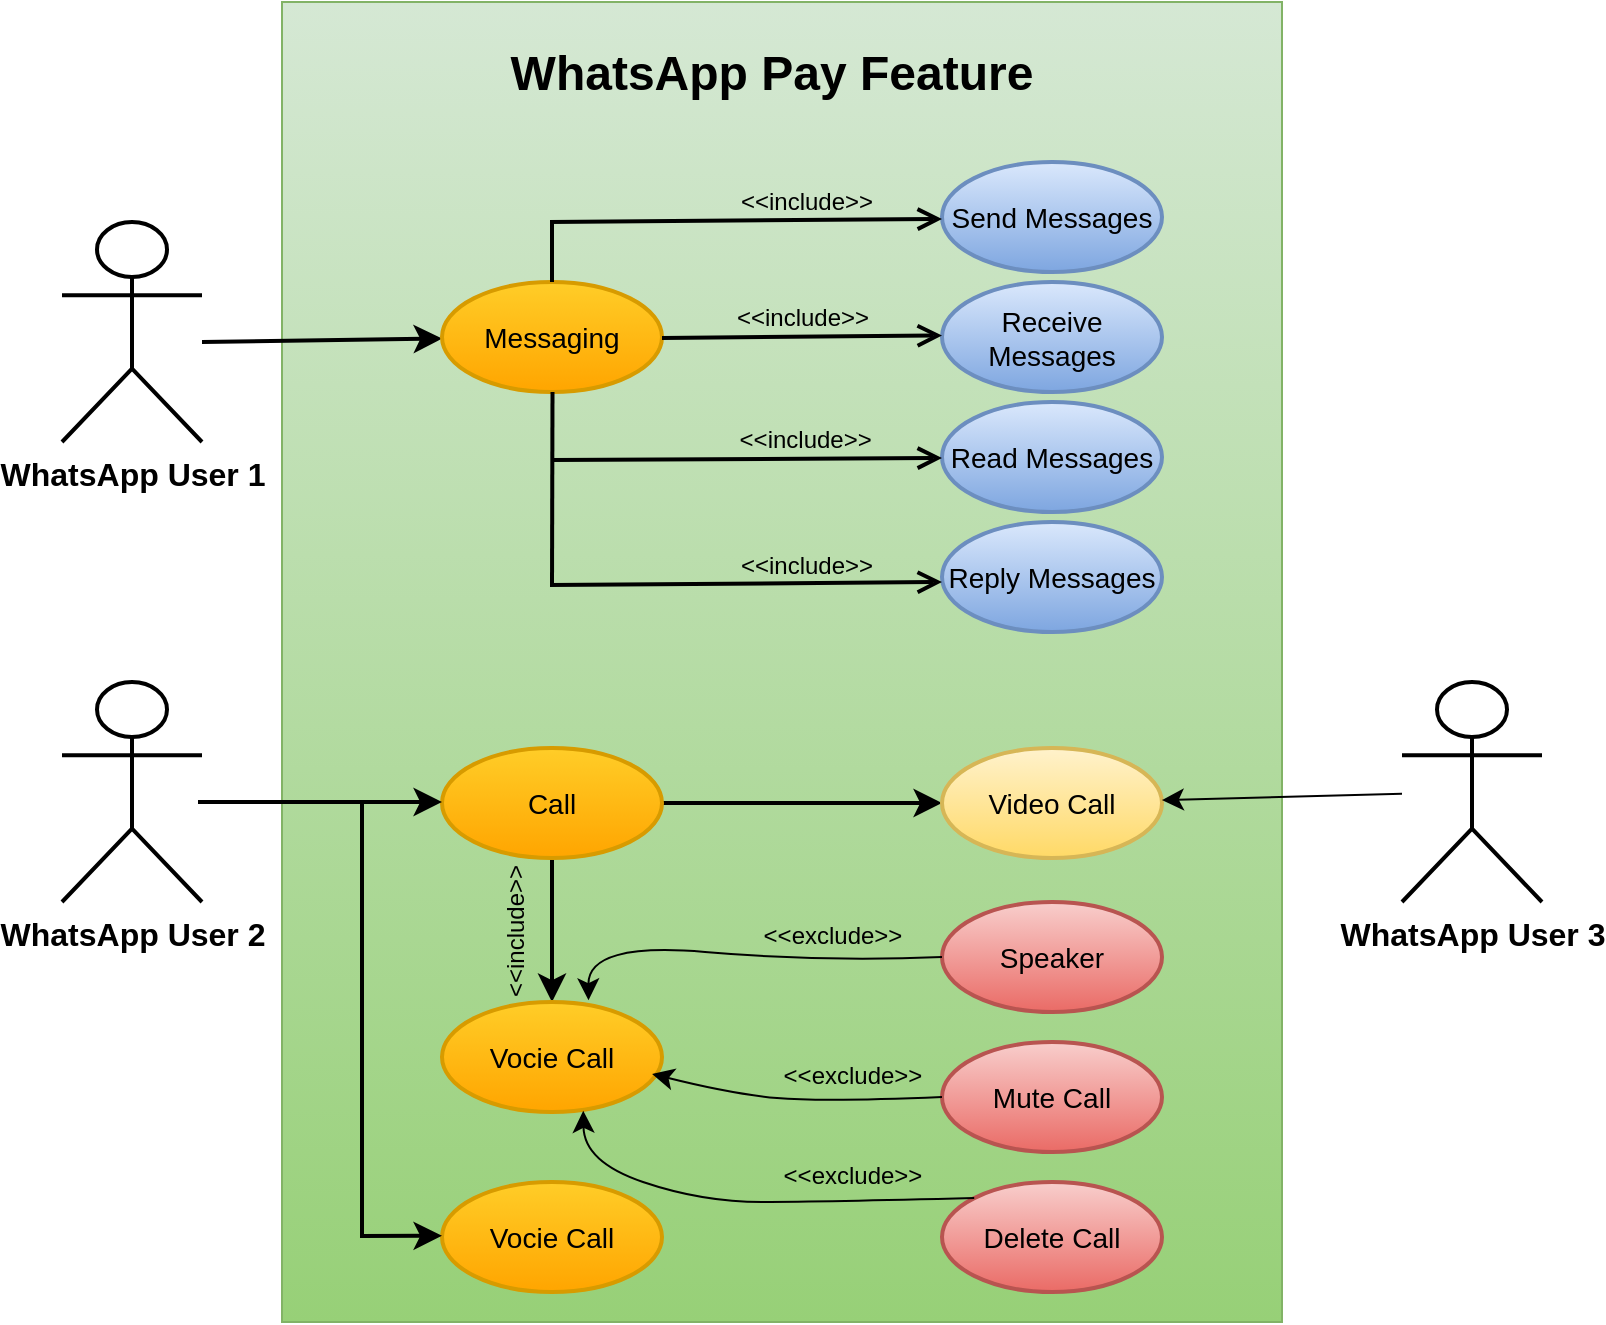 <mxfile version="24.6.1" type="device">
  <diagram name="Page-1" id="yBp0QurF_RXcNHoxuHTx">
    <mxGraphModel dx="1794" dy="1658" grid="1" gridSize="10" guides="1" tooltips="1" connect="1" arrows="1" fold="1" page="1" pageScale="1" pageWidth="850" pageHeight="1100" math="0" shadow="0">
      <root>
        <mxCell id="0" />
        <mxCell id="1" parent="0" />
        <mxCell id="xnf2Qr-3N1n-Pf1lJ6ix-61" value="" style="whiteSpace=wrap;html=1;aspect=fixed;fillColor=#d5e8d4;gradientColor=#97d077;strokeColor=#82b366;rotation=0;" vertex="1" parent="1">
          <mxGeometry x="120" y="420" width="500" height="660" as="geometry" />
        </mxCell>
        <mxCell id="xnf2Qr-3N1n-Pf1lJ6ix-8" value="&lt;b&gt;&lt;font style=&quot;font-size: 24px;&quot;&gt;WhatsApp Pay Feature&lt;/font&gt;&lt;/b&gt;" style="html=1;strokeColor=none;fillColor=none;align=center;verticalAlign=middle;spacingLeft=4;spacingRight=4;rotatable=0;points=[[0,0.5],[1,0.5]];resizeWidth=1;whiteSpace=wrap;" vertex="1" parent="1">
          <mxGeometry x="150" y="431.74" width="430" height="48.261" as="geometry" />
        </mxCell>
        <mxCell id="xnf2Qr-3N1n-Pf1lJ6ix-16" value="&lt;span&gt;&lt;font style=&quot;font-size: 16px;&quot;&gt;WhatsApp User 2&lt;/font&gt;&lt;/span&gt;" style="shape=umlActor;verticalLabelPosition=bottom;verticalAlign=top;html=1;fontStyle=1;strokeWidth=2;" vertex="1" parent="1">
          <mxGeometry x="10" y="760" width="70" height="110" as="geometry" />
        </mxCell>
        <mxCell id="xnf2Qr-3N1n-Pf1lJ6ix-34" value="" style="edgeStyle=none;curved=1;rounded=0;orthogonalLoop=1;jettySize=auto;html=1;fontSize=12;startSize=8;endSize=8;strokeWidth=2;" edge="1" parent="1" target="xnf2Qr-3N1n-Pf1lJ6ix-18">
          <mxGeometry relative="1" as="geometry">
            <mxPoint x="80" y="590" as="sourcePoint" />
          </mxGeometry>
        </mxCell>
        <mxCell id="xnf2Qr-3N1n-Pf1lJ6ix-17" value="&lt;span&gt;&lt;font style=&quot;font-size: 16px;&quot;&gt;WhatsApp User 1&lt;/font&gt;&lt;/span&gt;" style="shape=umlActor;verticalLabelPosition=bottom;verticalAlign=top;html=1;fontStyle=1;strokeWidth=2;" vertex="1" parent="1">
          <mxGeometry x="10" y="530" width="70" height="110" as="geometry" />
        </mxCell>
        <mxCell id="xnf2Qr-3N1n-Pf1lJ6ix-18" value="&lt;font style=&quot;font-size: 14px;&quot;&gt;Messaging&lt;/font&gt;" style="ellipse;html=1;whiteSpace=wrap;strokeWidth=2;fillColor=#ffcd28;strokeColor=#d79b00;gradientColor=#ffa500;" vertex="1" parent="1">
          <mxGeometry x="200" y="560" width="110" height="55" as="geometry" />
        </mxCell>
        <mxCell id="xnf2Qr-3N1n-Pf1lJ6ix-19" value="&lt;font style=&quot;font-size: 14px;&quot;&gt;Send Messages&lt;/font&gt;" style="ellipse;html=1;whiteSpace=wrap;strokeWidth=2;fillColor=#dae8fc;strokeColor=#6c8ebf;gradientColor=#7ea6e0;" vertex="1" parent="1">
          <mxGeometry x="450" y="500" width="110" height="55" as="geometry" />
        </mxCell>
        <mxCell id="xnf2Qr-3N1n-Pf1lJ6ix-20" value="&lt;font style=&quot;font-size: 14px;&quot;&gt;Receive Messages&lt;/font&gt;" style="ellipse;html=1;whiteSpace=wrap;strokeWidth=2;fillColor=#dae8fc;strokeColor=#6c8ebf;gradientColor=#7ea6e0;" vertex="1" parent="1">
          <mxGeometry x="450" y="560" width="110" height="55" as="geometry" />
        </mxCell>
        <mxCell id="xnf2Qr-3N1n-Pf1lJ6ix-21" value="&lt;font style=&quot;font-size: 14px;&quot;&gt;Read Messages&lt;/font&gt;" style="ellipse;html=1;whiteSpace=wrap;strokeWidth=2;fillColor=#dae8fc;strokeColor=#6c8ebf;gradientColor=#7ea6e0;" vertex="1" parent="1">
          <mxGeometry x="450" y="620" width="110" height="55" as="geometry" />
        </mxCell>
        <mxCell id="xnf2Qr-3N1n-Pf1lJ6ix-22" value="&lt;span style=&quot;font-size: 14px;&quot;&gt;Reply Messages&lt;/span&gt;" style="ellipse;html=1;whiteSpace=wrap;strokeWidth=2;fillColor=#dae8fc;strokeColor=#6c8ebf;gradientColor=#7ea6e0;" vertex="1" parent="1">
          <mxGeometry x="450" y="680" width="110" height="55" as="geometry" />
        </mxCell>
        <mxCell id="xnf2Qr-3N1n-Pf1lJ6ix-26" value="" style="endArrow=none;startArrow=none;endFill=0;startFill=0;endSize=8;html=1;verticalAlign=bottom;labelBackgroundColor=none;strokeWidth=2;rounded=0;fontSize=12;curved=1;exitX=0.5;exitY=0;exitDx=0;exitDy=0;" edge="1" parent="1" source="xnf2Qr-3N1n-Pf1lJ6ix-18">
          <mxGeometry width="160" relative="1" as="geometry">
            <mxPoint x="199.999" y="424" as="sourcePoint" />
            <mxPoint x="255" y="530" as="targetPoint" />
          </mxGeometry>
        </mxCell>
        <mxCell id="xnf2Qr-3N1n-Pf1lJ6ix-27" value="&amp;nbsp; &amp;nbsp; &amp;nbsp; &amp;nbsp; &amp;nbsp; &amp;nbsp; &amp;nbsp; &amp;nbsp; &amp;nbsp; &amp;lt;&amp;lt;include&amp;gt;&amp;gt;" style="endArrow=open;html=1;rounded=0;align=center;verticalAlign=bottom;endFill=0;labelBackgroundColor=none;fontSize=12;startSize=8;endSize=8;curved=1;strokeWidth=2;" edge="1" parent="1">
          <mxGeometry relative="1" as="geometry">
            <mxPoint x="254" y="530" as="sourcePoint" />
            <mxPoint x="450" y="528.46" as="targetPoint" />
          </mxGeometry>
        </mxCell>
        <mxCell id="xnf2Qr-3N1n-Pf1lJ6ix-28" value="" style="resizable=0;html=1;align=center;verticalAlign=top;labelBackgroundColor=none;" connectable="0" vertex="1" parent="xnf2Qr-3N1n-Pf1lJ6ix-27">
          <mxGeometry relative="1" as="geometry" />
        </mxCell>
        <mxCell id="xnf2Qr-3N1n-Pf1lJ6ix-33" value="" style="endArrow=none;startArrow=none;endFill=0;startFill=0;endSize=8;html=1;verticalAlign=bottom;labelBackgroundColor=none;strokeWidth=2;rounded=0;fontSize=12;curved=1;" edge="1" parent="1">
          <mxGeometry width="160" relative="1" as="geometry">
            <mxPoint x="255" y="712" as="sourcePoint" />
            <mxPoint x="255.25" y="615" as="targetPoint" />
          </mxGeometry>
        </mxCell>
        <mxCell id="xnf2Qr-3N1n-Pf1lJ6ix-36" value="&amp;lt;&amp;lt;include&amp;gt;&amp;gt;" style="endArrow=open;html=1;rounded=0;align=center;verticalAlign=bottom;endFill=0;labelBackgroundColor=none;fontSize=12;startSize=8;endSize=8;curved=1;strokeWidth=2;" edge="1" parent="1">
          <mxGeometry relative="1" as="geometry">
            <mxPoint x="310" y="588" as="sourcePoint" />
            <mxPoint x="450" y="586.73" as="targetPoint" />
          </mxGeometry>
        </mxCell>
        <mxCell id="xnf2Qr-3N1n-Pf1lJ6ix-37" value="" style="resizable=0;html=1;align=center;verticalAlign=top;labelBackgroundColor=none;" connectable="0" vertex="1" parent="xnf2Qr-3N1n-Pf1lJ6ix-36">
          <mxGeometry relative="1" as="geometry" />
        </mxCell>
        <mxCell id="xnf2Qr-3N1n-Pf1lJ6ix-38" value="&amp;nbsp; &amp;nbsp; &amp;nbsp; &amp;nbsp; &amp;nbsp; &amp;nbsp; &amp;nbsp; &amp;nbsp; &amp;nbsp;&amp;lt;&amp;lt;include&amp;gt;&amp;gt;" style="endArrow=open;html=1;rounded=0;align=center;verticalAlign=bottom;endFill=0;labelBackgroundColor=none;fontSize=12;startSize=8;endSize=8;curved=1;strokeWidth=2;" edge="1" parent="1">
          <mxGeometry x="0.004" relative="1" as="geometry">
            <mxPoint x="255" y="649" as="sourcePoint" />
            <mxPoint x="450" y="648" as="targetPoint" />
            <mxPoint as="offset" />
          </mxGeometry>
        </mxCell>
        <mxCell id="xnf2Qr-3N1n-Pf1lJ6ix-39" value="" style="resizable=0;html=1;align=center;verticalAlign=top;labelBackgroundColor=none;" connectable="0" vertex="1" parent="xnf2Qr-3N1n-Pf1lJ6ix-38">
          <mxGeometry relative="1" as="geometry" />
        </mxCell>
        <mxCell id="xnf2Qr-3N1n-Pf1lJ6ix-40" value="&amp;nbsp; &amp;nbsp; &amp;nbsp; &amp;nbsp; &amp;nbsp; &amp;nbsp; &amp;nbsp; &amp;nbsp; &amp;nbsp; &amp;lt;&amp;lt;include&amp;gt;&amp;gt;" style="endArrow=open;html=1;rounded=0;align=center;verticalAlign=bottom;endFill=0;labelBackgroundColor=none;fontSize=12;startSize=8;endSize=8;curved=1;strokeWidth=2;" edge="1" parent="1">
          <mxGeometry relative="1" as="geometry">
            <mxPoint x="254" y="711.54" as="sourcePoint" />
            <mxPoint x="450" y="710" as="targetPoint" />
          </mxGeometry>
        </mxCell>
        <mxCell id="xnf2Qr-3N1n-Pf1lJ6ix-41" value="" style="resizable=0;html=1;align=center;verticalAlign=top;labelBackgroundColor=none;" connectable="0" vertex="1" parent="xnf2Qr-3N1n-Pf1lJ6ix-40">
          <mxGeometry relative="1" as="geometry" />
        </mxCell>
        <mxCell id="xnf2Qr-3N1n-Pf1lJ6ix-45" value="" style="edgeStyle=none;curved=1;rounded=0;orthogonalLoop=1;jettySize=auto;html=1;fontSize=12;startSize=8;endSize=8;strokeWidth=2;" edge="1" parent="1" source="xnf2Qr-3N1n-Pf1lJ6ix-43" target="xnf2Qr-3N1n-Pf1lJ6ix-44">
          <mxGeometry relative="1" as="geometry" />
        </mxCell>
        <mxCell id="xnf2Qr-3N1n-Pf1lJ6ix-47" value="" style="edgeStyle=none;curved=1;rounded=0;orthogonalLoop=1;jettySize=auto;html=1;fontSize=12;startSize=8;endSize=8;strokeWidth=2;" edge="1" parent="1" source="xnf2Qr-3N1n-Pf1lJ6ix-43" target="xnf2Qr-3N1n-Pf1lJ6ix-46">
          <mxGeometry relative="1" as="geometry" />
        </mxCell>
        <mxCell id="xnf2Qr-3N1n-Pf1lJ6ix-43" value="&lt;font style=&quot;font-size: 14px;&quot;&gt;Call&lt;/font&gt;" style="ellipse;html=1;whiteSpace=wrap;strokeWidth=2;fillColor=#ffcd28;strokeColor=#d79b00;gradientColor=#ffa500;" vertex="1" parent="1">
          <mxGeometry x="200" y="793" width="110" height="55" as="geometry" />
        </mxCell>
        <mxCell id="xnf2Qr-3N1n-Pf1lJ6ix-42" value="" style="edgeStyle=none;curved=1;rounded=0;orthogonalLoop=1;jettySize=auto;html=1;fontSize=12;startSize=8;endSize=8;strokeWidth=2;" edge="1" parent="1">
          <mxGeometry relative="1" as="geometry">
            <mxPoint x="78" y="820" as="sourcePoint" />
            <mxPoint x="200" y="820" as="targetPoint" />
          </mxGeometry>
        </mxCell>
        <mxCell id="xnf2Qr-3N1n-Pf1lJ6ix-44" value="&lt;font style=&quot;font-size: 14px;&quot;&gt;Video Call&lt;/font&gt;" style="ellipse;html=1;whiteSpace=wrap;strokeWidth=2;fillColor=#fff2cc;strokeColor=#d6b656;gradientColor=#ffd966;" vertex="1" parent="1">
          <mxGeometry x="450" y="793" width="110" height="55" as="geometry" />
        </mxCell>
        <mxCell id="xnf2Qr-3N1n-Pf1lJ6ix-46" value="&lt;font style=&quot;font-size: 14px;&quot;&gt;Vocie Call&lt;/font&gt;" style="ellipse;html=1;whiteSpace=wrap;strokeWidth=2;fillColor=#ffcd28;strokeColor=#d79b00;gradientColor=#ffa500;" vertex="1" parent="1">
          <mxGeometry x="200" y="920" width="110" height="55" as="geometry" />
        </mxCell>
        <mxCell id="xnf2Qr-3N1n-Pf1lJ6ix-48" value="&lt;font style=&quot;font-size: 14px;&quot;&gt;Vocie Call&lt;/font&gt;" style="ellipse;html=1;whiteSpace=wrap;strokeWidth=2;fillColor=#ffcd28;strokeColor=#d79b00;gradientColor=#ffa500;" vertex="1" parent="1">
          <mxGeometry x="200" y="1010" width="110" height="55" as="geometry" />
        </mxCell>
        <mxCell id="xnf2Qr-3N1n-Pf1lJ6ix-49" value="" style="edgeStyle=none;curved=1;rounded=0;orthogonalLoop=1;jettySize=auto;html=1;fontSize=12;startSize=8;endSize=8;strokeWidth=2;" edge="1" parent="1">
          <mxGeometry relative="1" as="geometry">
            <mxPoint x="160" y="1037" as="sourcePoint" />
            <mxPoint x="200" y="1036.91" as="targetPoint" />
          </mxGeometry>
        </mxCell>
        <mxCell id="xnf2Qr-3N1n-Pf1lJ6ix-50" value="" style="endArrow=none;startArrow=none;endFill=0;startFill=0;endSize=8;html=1;verticalAlign=bottom;labelBackgroundColor=none;strokeWidth=2;rounded=0;fontSize=12;curved=1;" edge="1" parent="1">
          <mxGeometry width="160" relative="1" as="geometry">
            <mxPoint x="160" y="1038" as="sourcePoint" />
            <mxPoint x="160" y="820" as="targetPoint" />
          </mxGeometry>
        </mxCell>
        <mxCell id="xnf2Qr-3N1n-Pf1lJ6ix-51" value="&lt;span style=&quot;font-size: 12px;&quot;&gt;&amp;lt;&amp;lt;include&amp;gt;&amp;gt;&lt;/span&gt;" style="text;html=1;align=center;verticalAlign=middle;resizable=0;points=[];autosize=1;strokeColor=none;fillColor=none;fontSize=16;rotation=-90;" vertex="1" parent="1">
          <mxGeometry x="190" y="870" width="90" height="30" as="geometry" />
        </mxCell>
        <mxCell id="xnf2Qr-3N1n-Pf1lJ6ix-52" value="&lt;font style=&quot;font-size: 14px;&quot;&gt;Speaker&lt;/font&gt;" style="ellipse;html=1;whiteSpace=wrap;strokeWidth=2;fillColor=#f8cecc;strokeColor=#b85450;gradientColor=#ea6b66;" vertex="1" parent="1">
          <mxGeometry x="450" y="870" width="110" height="55" as="geometry" />
        </mxCell>
        <mxCell id="xnf2Qr-3N1n-Pf1lJ6ix-53" value="&lt;font style=&quot;font-size: 14px;&quot;&gt;Mute Call&lt;/font&gt;" style="ellipse;html=1;whiteSpace=wrap;strokeWidth=2;fillColor=#f8cecc;strokeColor=#b85450;gradientColor=#ea6b66;" vertex="1" parent="1">
          <mxGeometry x="450" y="940" width="110" height="55" as="geometry" />
        </mxCell>
        <mxCell id="xnf2Qr-3N1n-Pf1lJ6ix-54" value="&lt;font style=&quot;font-size: 14px;&quot;&gt;Delete Call&lt;/font&gt;" style="ellipse;html=1;whiteSpace=wrap;strokeWidth=2;fillColor=#f8cecc;strokeColor=#b85450;gradientColor=#ea6b66;" vertex="1" parent="1">
          <mxGeometry x="450" y="1010" width="110" height="55" as="geometry" />
        </mxCell>
        <mxCell id="xnf2Qr-3N1n-Pf1lJ6ix-55" value="" style="curved=1;endArrow=classic;html=1;rounded=0;fontSize=12;startSize=8;endSize=8;entryX=0.666;entryY=-0.016;entryDx=0;entryDy=0;entryPerimeter=0;exitX=0;exitY=0.5;exitDx=0;exitDy=0;" edge="1" parent="1" source="xnf2Qr-3N1n-Pf1lJ6ix-52" target="xnf2Qr-3N1n-Pf1lJ6ix-46">
          <mxGeometry width="50" height="50" relative="1" as="geometry">
            <mxPoint x="350" y="620" as="sourcePoint" />
            <mxPoint x="400" y="570" as="targetPoint" />
            <Array as="points">
              <mxPoint x="390" y="900" />
              <mxPoint x="273" y="890" />
            </Array>
          </mxGeometry>
        </mxCell>
        <mxCell id="xnf2Qr-3N1n-Pf1lJ6ix-56" value="" style="curved=1;endArrow=classic;html=1;rounded=0;fontSize=12;startSize=8;endSize=8;entryX=0.642;entryY=0.989;entryDx=0;entryDy=0;entryPerimeter=0;exitX=0;exitY=0;exitDx=0;exitDy=0;" edge="1" parent="1" source="xnf2Qr-3N1n-Pf1lJ6ix-54" target="xnf2Qr-3N1n-Pf1lJ6ix-46">
          <mxGeometry width="50" height="50" relative="1" as="geometry">
            <mxPoint x="450" y="989" as="sourcePoint" />
            <mxPoint x="273" y="1010" as="targetPoint" />
            <Array as="points">
              <mxPoint x="390" y="1020" />
              <mxPoint x="330" y="1020" />
              <mxPoint x="271" y="1000" />
            </Array>
          </mxGeometry>
        </mxCell>
        <mxCell id="xnf2Qr-3N1n-Pf1lJ6ix-57" value="" style="curved=1;endArrow=classic;html=1;rounded=0;fontSize=12;startSize=8;endSize=8;entryX=0.955;entryY=0.654;entryDx=0;entryDy=0;exitX=0;exitY=0.5;exitDx=0;exitDy=0;entryPerimeter=0;" edge="1" parent="1" source="xnf2Qr-3N1n-Pf1lJ6ix-53" target="xnf2Qr-3N1n-Pf1lJ6ix-46">
          <mxGeometry width="50" height="50" relative="1" as="geometry">
            <mxPoint x="540" y="984" as="sourcePoint" />
            <mxPoint x="345" y="940" as="targetPoint" />
            <Array as="points">
              <mxPoint x="390" y="970" />
              <mxPoint x="345" y="966" />
            </Array>
          </mxGeometry>
        </mxCell>
        <mxCell id="xnf2Qr-3N1n-Pf1lJ6ix-58" value="&lt;span style=&quot;font-size: 12px;&quot;&gt;&amp;lt;&amp;lt;exclude&amp;gt;&amp;gt;&lt;/span&gt;" style="text;html=1;align=center;verticalAlign=middle;resizable=0;points=[];autosize=1;strokeColor=none;fillColor=none;fontSize=16;rotation=0;" vertex="1" parent="1">
          <mxGeometry x="350" y="870" width="90" height="30" as="geometry" />
        </mxCell>
        <mxCell id="xnf2Qr-3N1n-Pf1lJ6ix-59" value="&lt;span style=&quot;font-size: 12px;&quot;&gt;&amp;lt;&amp;lt;exclude&amp;gt;&amp;gt;&lt;/span&gt;" style="text;html=1;align=center;verticalAlign=middle;resizable=0;points=[];autosize=1;strokeColor=none;fillColor=none;fontSize=16;rotation=0;" vertex="1" parent="1">
          <mxGeometry x="360" y="940" width="90" height="30" as="geometry" />
        </mxCell>
        <mxCell id="xnf2Qr-3N1n-Pf1lJ6ix-60" value="&lt;span style=&quot;font-size: 12px;&quot;&gt;&amp;lt;&amp;lt;exclude&amp;gt;&amp;gt;&lt;/span&gt;" style="text;html=1;align=center;verticalAlign=middle;resizable=0;points=[];autosize=1;strokeColor=none;fillColor=none;fontSize=16;rotation=0;" vertex="1" parent="1">
          <mxGeometry x="360" y="990" width="90" height="30" as="geometry" />
        </mxCell>
        <mxCell id="xnf2Qr-3N1n-Pf1lJ6ix-63" value="" style="edgeStyle=none;curved=1;rounded=0;orthogonalLoop=1;jettySize=auto;html=1;fontSize=12;startSize=8;endSize=8;" edge="1" parent="1" source="xnf2Qr-3N1n-Pf1lJ6ix-62" target="xnf2Qr-3N1n-Pf1lJ6ix-44">
          <mxGeometry relative="1" as="geometry" />
        </mxCell>
        <mxCell id="xnf2Qr-3N1n-Pf1lJ6ix-62" value="&lt;span&gt;&lt;font style=&quot;font-size: 16px;&quot;&gt;WhatsApp User 3&lt;/font&gt;&lt;/span&gt;&lt;div&gt;&lt;span&gt;&lt;font style=&quot;font-size: 16px;&quot;&gt;&lt;br&gt;&lt;/font&gt;&lt;/span&gt;&lt;/div&gt;" style="shape=umlActor;verticalLabelPosition=bottom;verticalAlign=top;html=1;fontStyle=1;strokeWidth=2;" vertex="1" parent="1">
          <mxGeometry x="680" y="760" width="70" height="110" as="geometry" />
        </mxCell>
      </root>
    </mxGraphModel>
  </diagram>
</mxfile>
